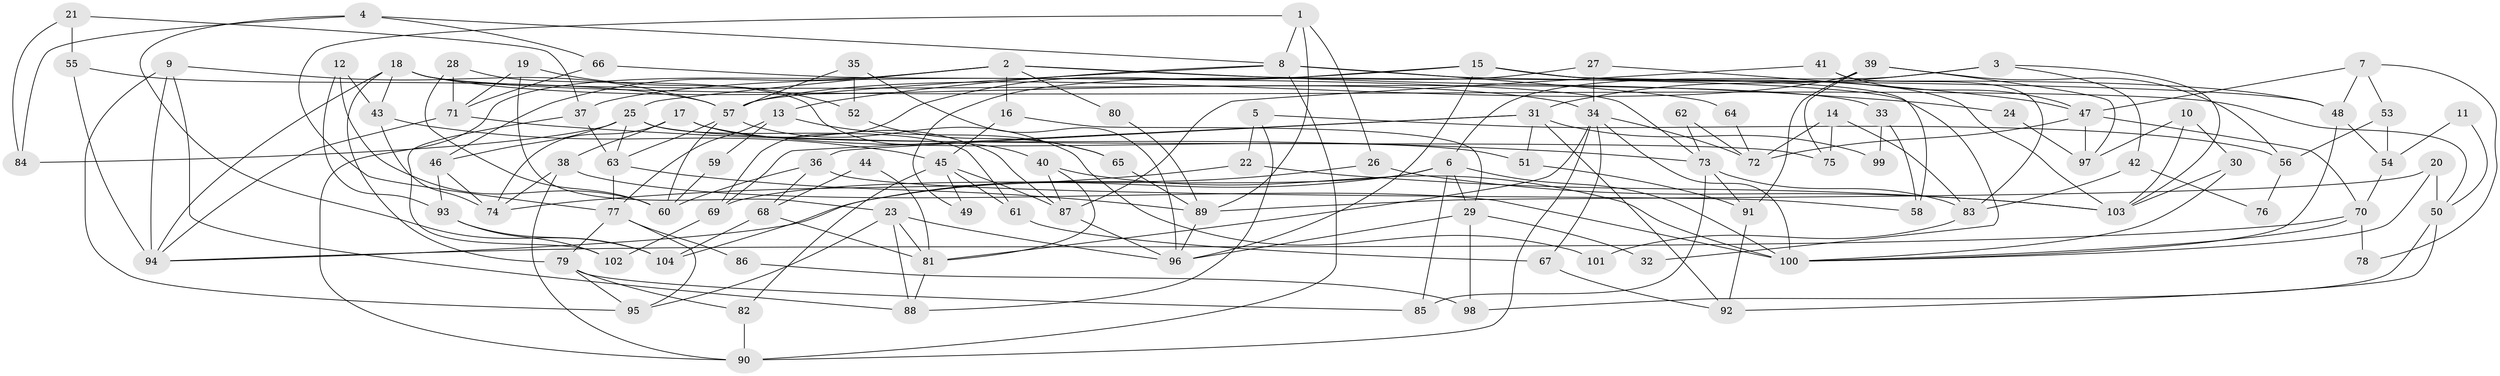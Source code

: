 // Generated by graph-tools (version 1.1) at 2025/50/03/09/25 03:50:02]
// undirected, 104 vertices, 208 edges
graph export_dot {
graph [start="1"]
  node [color=gray90,style=filled];
  1;
  2;
  3;
  4;
  5;
  6;
  7;
  8;
  9;
  10;
  11;
  12;
  13;
  14;
  15;
  16;
  17;
  18;
  19;
  20;
  21;
  22;
  23;
  24;
  25;
  26;
  27;
  28;
  29;
  30;
  31;
  32;
  33;
  34;
  35;
  36;
  37;
  38;
  39;
  40;
  41;
  42;
  43;
  44;
  45;
  46;
  47;
  48;
  49;
  50;
  51;
  52;
  53;
  54;
  55;
  56;
  57;
  58;
  59;
  60;
  61;
  62;
  63;
  64;
  65;
  66;
  67;
  68;
  69;
  70;
  71;
  72;
  73;
  74;
  75;
  76;
  77;
  78;
  79;
  80;
  81;
  82;
  83;
  84;
  85;
  86;
  87;
  88;
  89;
  90;
  91;
  92;
  93;
  94;
  95;
  96;
  97;
  98;
  99;
  100;
  101;
  102;
  103;
  104;
  1 -- 89;
  1 -- 8;
  1 -- 26;
  1 -- 77;
  2 -- 48;
  2 -- 25;
  2 -- 16;
  2 -- 24;
  2 -- 46;
  2 -- 80;
  2 -- 90;
  3 -- 6;
  3 -- 103;
  3 -- 31;
  3 -- 42;
  4 -- 8;
  4 -- 104;
  4 -- 66;
  4 -- 84;
  5 -- 22;
  5 -- 88;
  5 -- 56;
  6 -- 29;
  6 -- 94;
  6 -- 69;
  6 -- 85;
  6 -- 100;
  7 -- 48;
  7 -- 47;
  7 -- 53;
  7 -- 78;
  8 -- 90;
  8 -- 57;
  8 -- 13;
  8 -- 32;
  8 -- 64;
  9 -- 95;
  9 -- 57;
  9 -- 88;
  9 -- 94;
  10 -- 103;
  10 -- 97;
  10 -- 30;
  11 -- 50;
  11 -- 54;
  12 -- 43;
  12 -- 60;
  12 -- 93;
  13 -- 77;
  13 -- 59;
  13 -- 65;
  14 -- 75;
  14 -- 72;
  14 -- 83;
  15 -- 37;
  15 -- 96;
  15 -- 48;
  15 -- 58;
  15 -- 69;
  15 -- 103;
  16 -- 45;
  16 -- 29;
  17 -- 51;
  17 -- 38;
  17 -- 74;
  17 -- 87;
  18 -- 94;
  18 -- 79;
  18 -- 33;
  18 -- 34;
  18 -- 43;
  18 -- 50;
  19 -- 52;
  19 -- 71;
  19 -- 23;
  20 -- 100;
  20 -- 89;
  20 -- 50;
  21 -- 84;
  21 -- 55;
  21 -- 37;
  22 -- 103;
  22 -- 74;
  23 -- 81;
  23 -- 88;
  23 -- 95;
  23 -- 96;
  24 -- 97;
  25 -- 46;
  25 -- 63;
  25 -- 61;
  25 -- 75;
  25 -- 84;
  26 -- 103;
  26 -- 104;
  27 -- 47;
  27 -- 34;
  27 -- 49;
  28 -- 40;
  28 -- 60;
  28 -- 71;
  29 -- 96;
  29 -- 32;
  29 -- 98;
  30 -- 100;
  30 -- 103;
  31 -- 69;
  31 -- 36;
  31 -- 51;
  31 -- 92;
  31 -- 99;
  33 -- 58;
  33 -- 99;
  34 -- 90;
  34 -- 67;
  34 -- 72;
  34 -- 81;
  34 -- 100;
  35 -- 96;
  35 -- 57;
  35 -- 52;
  36 -- 68;
  36 -- 58;
  36 -- 60;
  37 -- 102;
  37 -- 63;
  38 -- 74;
  38 -- 100;
  38 -- 90;
  39 -- 91;
  39 -- 56;
  39 -- 57;
  39 -- 75;
  39 -- 97;
  40 -- 100;
  40 -- 81;
  40 -- 87;
  41 -- 83;
  41 -- 87;
  41 -- 47;
  42 -- 83;
  42 -- 76;
  43 -- 45;
  43 -- 74;
  44 -- 81;
  44 -- 68;
  45 -- 87;
  45 -- 61;
  45 -- 49;
  45 -- 82;
  46 -- 74;
  46 -- 93;
  47 -- 70;
  47 -- 72;
  47 -- 97;
  48 -- 100;
  48 -- 54;
  50 -- 92;
  50 -- 98;
  51 -- 91;
  52 -- 65;
  53 -- 54;
  53 -- 56;
  54 -- 70;
  55 -- 94;
  55 -- 57;
  56 -- 76;
  57 -- 63;
  57 -- 60;
  57 -- 101;
  59 -- 60;
  61 -- 67;
  62 -- 73;
  62 -- 72;
  63 -- 77;
  63 -- 89;
  64 -- 72;
  65 -- 89;
  66 -- 73;
  66 -- 71;
  67 -- 92;
  68 -- 81;
  68 -- 104;
  69 -- 102;
  70 -- 94;
  70 -- 100;
  70 -- 78;
  71 -- 73;
  71 -- 94;
  73 -- 85;
  73 -- 83;
  73 -- 91;
  77 -- 79;
  77 -- 86;
  77 -- 95;
  79 -- 82;
  79 -- 95;
  79 -- 85;
  80 -- 89;
  81 -- 88;
  82 -- 90;
  83 -- 101;
  86 -- 98;
  87 -- 96;
  89 -- 96;
  91 -- 92;
  93 -- 102;
  93 -- 104;
}
